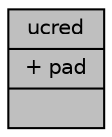 digraph "ucred"
{
 // LATEX_PDF_SIZE
  edge [fontname="Helvetica",fontsize="10",labelfontname="Helvetica",labelfontsize="10"];
  node [fontname="Helvetica",fontsize="10",shape=record];
  Node1 [label="{ucred\n|+ pad\l|}",height=0.2,width=0.4,color="black", fillcolor="grey75", style="filled", fontcolor="black",tooltip=" "];
}
